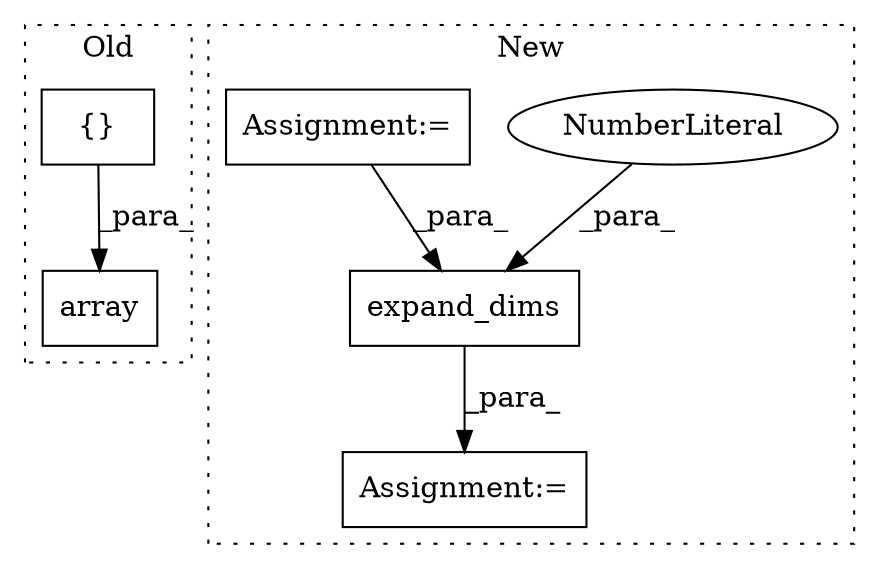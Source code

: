 digraph G {
subgraph cluster0 {
1 [label="array" a="32" s="1967,1987" l="6,1" shape="box"];
6 [label="{}" a="4" s="1208" l="2" shape="box"];
label = "Old";
style="dotted";
}
subgraph cluster1 {
2 [label="expand_dims" a="32" s="1490,1516" l="12,1" shape="box"];
3 [label="Assignment:=" a="7" s="1559" l="1" shape="box"];
4 [label="NumberLiteral" a="34" s="1515" l="1" shape="ellipse"];
5 [label="Assignment:=" a="7" s="1334" l="1" shape="box"];
label = "New";
style="dotted";
}
2 -> 3 [label="_para_"];
4 -> 2 [label="_para_"];
5 -> 2 [label="_para_"];
6 -> 1 [label="_para_"];
}